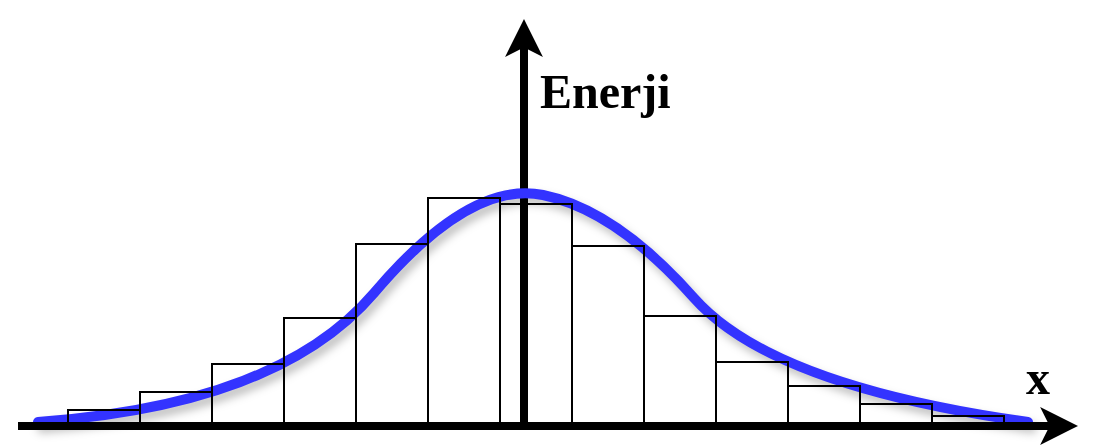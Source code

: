 <mxfile version="12.2.3" type="device" pages="1"><diagram id="ZiPAcwfU952Y07UZ7NPH" name="Page-1"><mxGraphModel dx="1422" dy="719" grid="0" gridSize="10" guides="1" tooltips="1" connect="1" arrows="1" fold="1" page="1" pageScale="1" pageWidth="850" pageHeight="1100" math="0" shadow="0"><root><mxCell id="0"/><mxCell id="1" parent="0"/><mxCell id="Iet9fwFqw5cRUkSoHHQ5-3" value="" style="endArrow=classic;html=1;strokeWidth=4;" edge="1" parent="1"><mxGeometry width="50" height="50" relative="1" as="geometry"><mxPoint x="472" y="651" as="sourcePoint"/><mxPoint x="472" y="448.5" as="targetPoint"/></mxGeometry></mxCell><mxCell id="Iet9fwFqw5cRUkSoHHQ5-1" value="" style="curved=1;endArrow=none;html=1;strokeColor=#3333FF;endFill=0;strokeWidth=5;comic=1;shadow=1;" edge="1" parent="1"><mxGeometry width="50" height="50" relative="1" as="geometry"><mxPoint x="229" y="650" as="sourcePoint"/><mxPoint x="724" y="650" as="targetPoint"/><Array as="points"><mxPoint x="349.5" y="641.5"/><mxPoint x="445" y="529"/><mxPoint x="518" y="544"/><mxPoint x="596" y="632"/></Array></mxGeometry></mxCell><mxCell id="Iet9fwFqw5cRUkSoHHQ5-2" value="" style="endArrow=classic;html=1;strokeWidth=4;" edge="1" parent="1"><mxGeometry width="50" height="50" relative="1" as="geometry"><mxPoint x="219" y="652" as="sourcePoint"/><mxPoint x="749" y="652" as="targetPoint"/></mxGeometry></mxCell><mxCell id="Iet9fwFqw5cRUkSoHHQ5-6" value="&lt;font style=&quot;font-size: 24px&quot; face=&quot;Comic Sans MS&quot;&gt;&lt;b&gt;Enerji&lt;/b&gt;&lt;/font&gt;" style="text;html=1;resizable=0;points=[];autosize=1;align=left;verticalAlign=top;spacingTop=-4;fontColor=#000000;" vertex="1" parent="1"><mxGeometry x="478" y="467.5" width="79" height="20" as="geometry"/></mxCell><mxCell id="Iet9fwFqw5cRUkSoHHQ5-10" value="&lt;font style=&quot;font-size: 24px&quot; face=&quot;Comic Sans MS&quot;&gt;&lt;b&gt;x&lt;/b&gt;&lt;/font&gt;" style="text;html=1;resizable=0;points=[];autosize=1;align=left;verticalAlign=top;spacingTop=-4;fontColor=#000000;" vertex="1" parent="1"><mxGeometry x="721" y="611" width="24" height="20" as="geometry"/></mxCell><mxCell id="Iet9fwFqw5cRUkSoHHQ5-57" value="" style="rounded=0;whiteSpace=wrap;html=1;fillColor=none;" vertex="1" parent="1"><mxGeometry x="244" y="644" width="36" height="7" as="geometry"/></mxCell><mxCell id="Iet9fwFqw5cRUkSoHHQ5-58" value="" style="rounded=0;whiteSpace=wrap;html=1;fillColor=none;" vertex="1" parent="1"><mxGeometry x="280" y="635" width="36" height="16" as="geometry"/></mxCell><mxCell id="Iet9fwFqw5cRUkSoHHQ5-59" value="" style="rounded=0;whiteSpace=wrap;html=1;fillColor=none;" vertex="1" parent="1"><mxGeometry x="316" y="621" width="36" height="30" as="geometry"/></mxCell><mxCell id="Iet9fwFqw5cRUkSoHHQ5-60" value="" style="rounded=0;whiteSpace=wrap;html=1;fillColor=none;" vertex="1" parent="1"><mxGeometry x="352" y="598" width="36" height="53" as="geometry"/></mxCell><mxCell id="Iet9fwFqw5cRUkSoHHQ5-61" value="" style="rounded=0;whiteSpace=wrap;html=1;fillColor=none;" vertex="1" parent="1"><mxGeometry x="388" y="561" width="36" height="90" as="geometry"/></mxCell><mxCell id="Iet9fwFqw5cRUkSoHHQ5-62" value="" style="rounded=0;whiteSpace=wrap;html=1;fillColor=none;" vertex="1" parent="1"><mxGeometry x="424" y="538" width="36" height="113" as="geometry"/></mxCell><mxCell id="Iet9fwFqw5cRUkSoHHQ5-63" value="" style="rounded=0;whiteSpace=wrap;html=1;fillColor=none;" vertex="1" parent="1"><mxGeometry x="460" y="541" width="36" height="110" as="geometry"/></mxCell><mxCell id="Iet9fwFqw5cRUkSoHHQ5-64" value="" style="rounded=0;whiteSpace=wrap;html=1;fillColor=none;" vertex="1" parent="1"><mxGeometry x="496" y="562" width="36" height="89" as="geometry"/></mxCell><mxCell id="Iet9fwFqw5cRUkSoHHQ5-65" value="" style="rounded=0;whiteSpace=wrap;html=1;fillColor=none;" vertex="1" parent="1"><mxGeometry x="532" y="597" width="36" height="54" as="geometry"/></mxCell><mxCell id="Iet9fwFqw5cRUkSoHHQ5-66" value="" style="rounded=0;whiteSpace=wrap;html=1;fillColor=none;" vertex="1" parent="1"><mxGeometry x="568" y="620" width="36" height="31" as="geometry"/></mxCell><mxCell id="Iet9fwFqw5cRUkSoHHQ5-67" value="" style="rounded=0;whiteSpace=wrap;html=1;fillColor=none;" vertex="1" parent="1"><mxGeometry x="604" y="632" width="36" height="19" as="geometry"/></mxCell><mxCell id="Iet9fwFqw5cRUkSoHHQ5-68" value="" style="rounded=0;whiteSpace=wrap;html=1;fillColor=none;" vertex="1" parent="1"><mxGeometry x="640" y="641" width="36" height="10" as="geometry"/></mxCell><mxCell id="Iet9fwFqw5cRUkSoHHQ5-69" value="" style="rounded=0;whiteSpace=wrap;html=1;fillColor=none;" vertex="1" parent="1"><mxGeometry x="676" y="647" width="36" height="4" as="geometry"/></mxCell></root></mxGraphModel></diagram></mxfile>